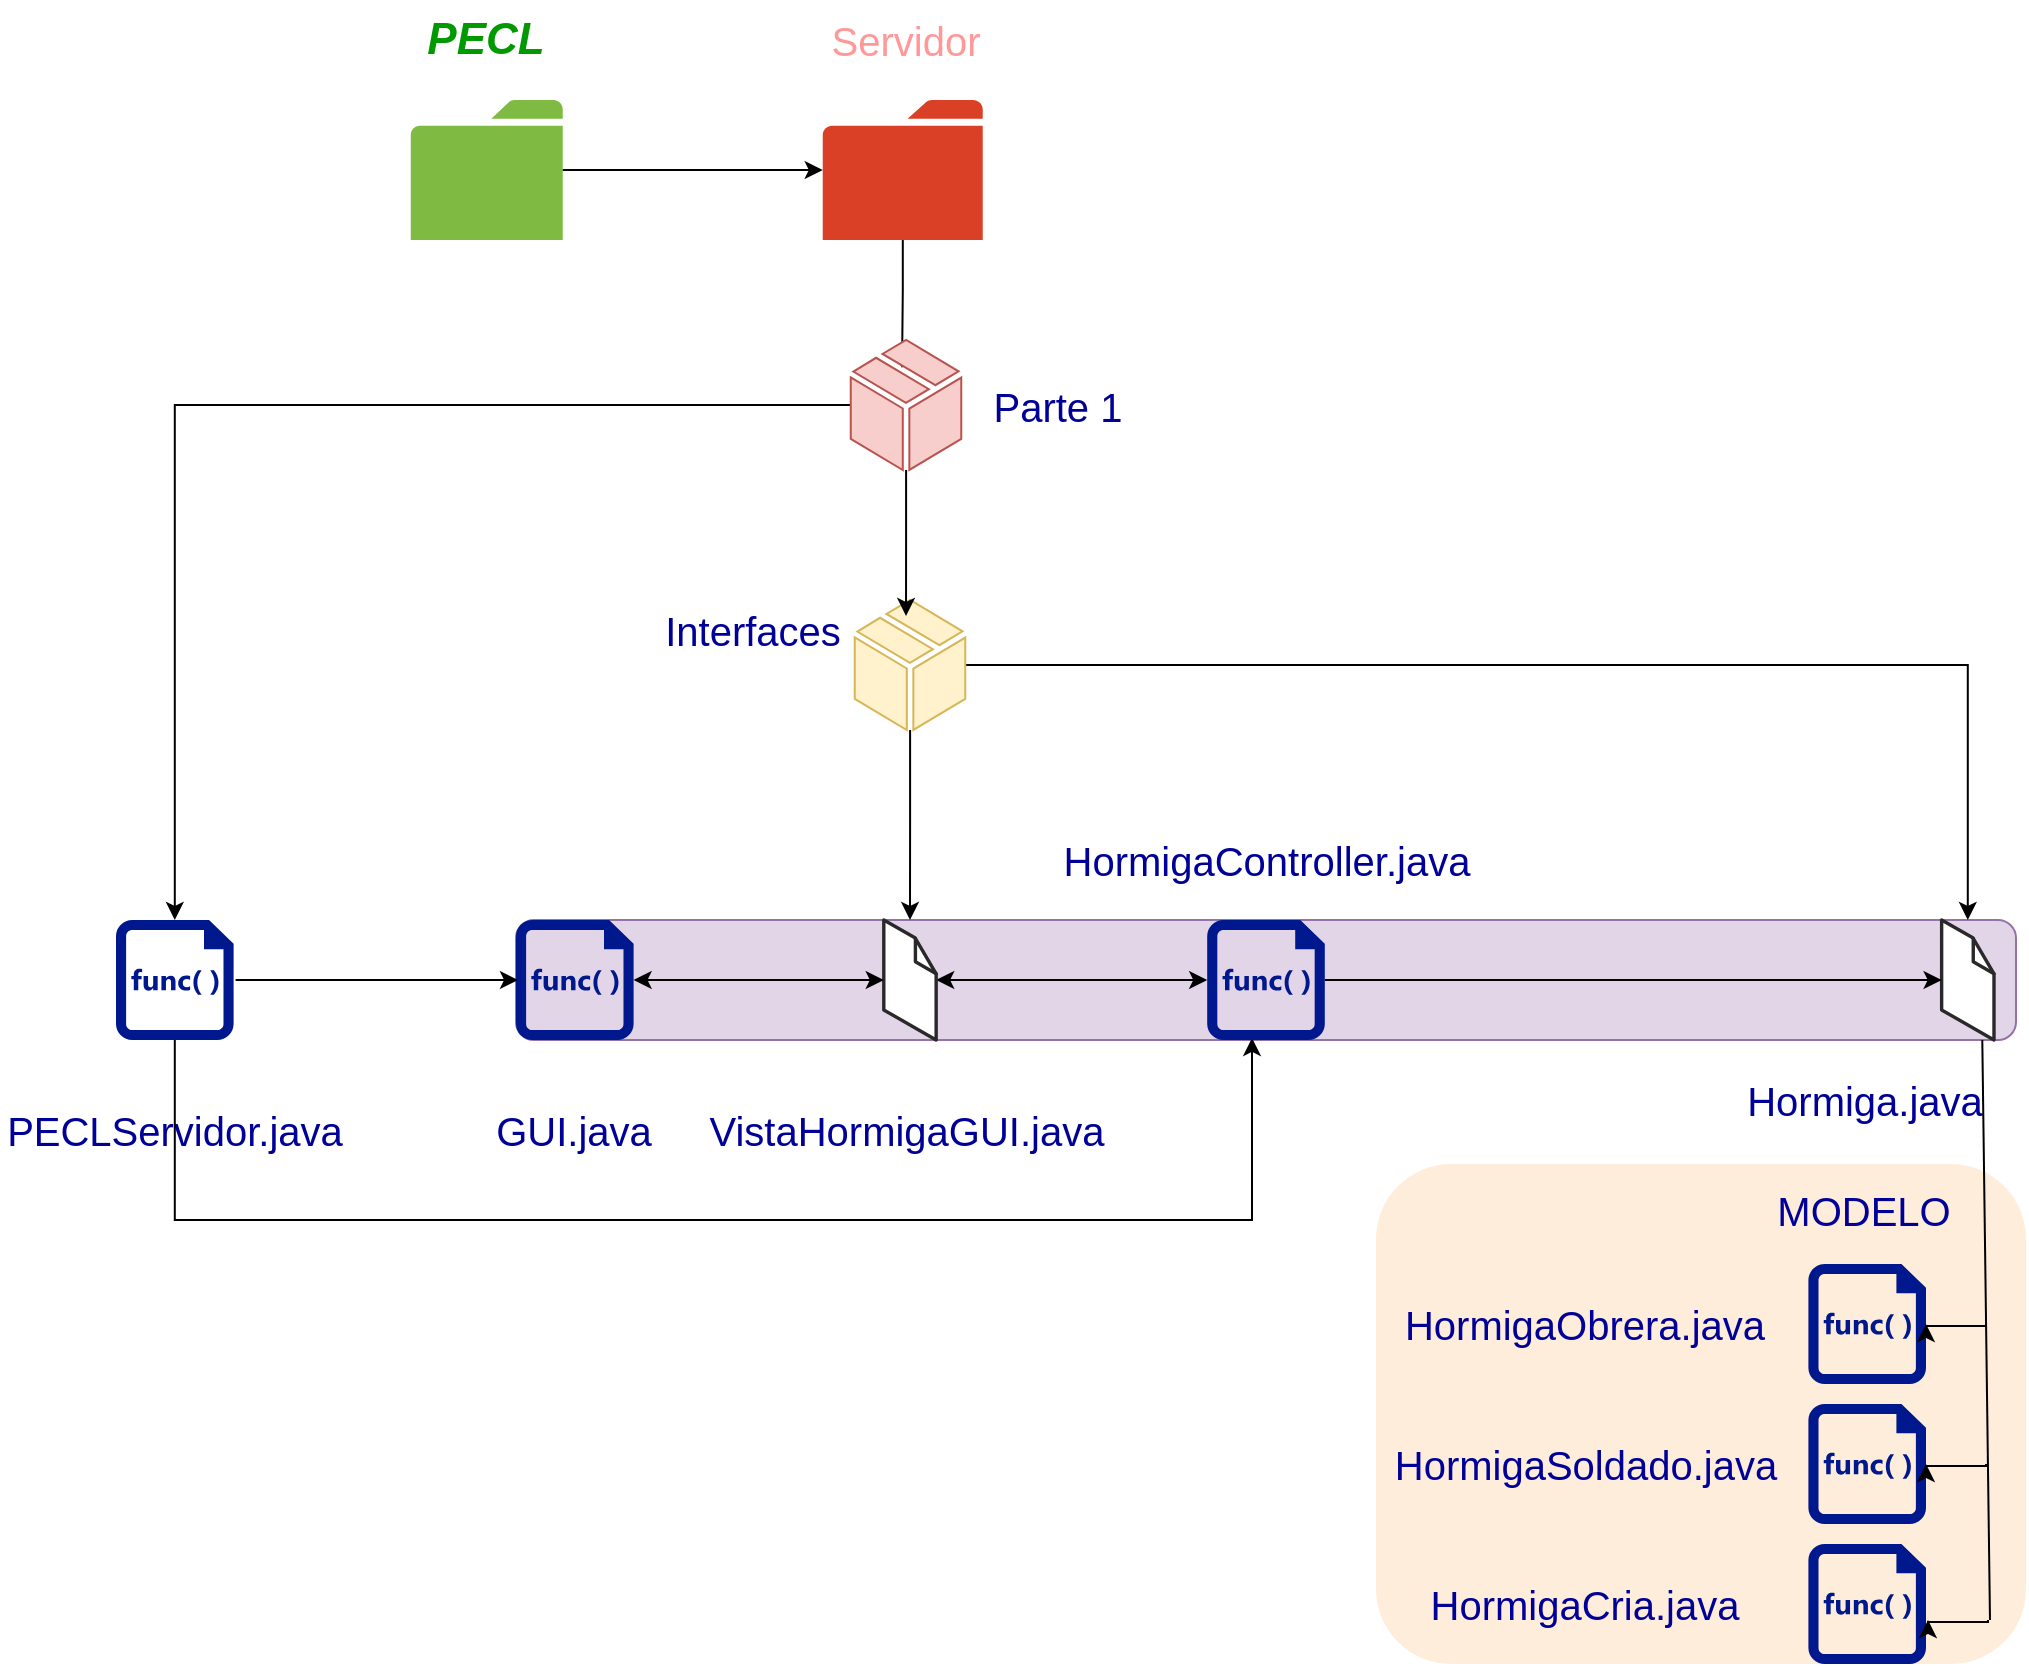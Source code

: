 <mxfile version="21.2.9" type="device">
  <diagram id="4078iwhWGoRj34AY_e26" name="Página-1">
    <mxGraphModel dx="1941" dy="727" grid="1" gridSize="10" guides="1" tooltips="1" connect="1" arrows="1" fold="1" page="1" pageScale="1" pageWidth="827" pageHeight="1169" math="0" shadow="0">
      <root>
        <mxCell id="0" />
        <mxCell id="1" parent="0" />
        <mxCell id="r-MxsmEUI5-oT3r44p7l-59" value="" style="rounded=1;whiteSpace=wrap;html=1;fontSize=20;strokeColor=none;fillColor=#ffe6cc;opacity=70;glass=0;shadow=0;" vertex="1" parent="1">
          <mxGeometry x="380" y="682" width="325" height="250" as="geometry" />
        </mxCell>
        <mxCell id="88983EZOAUHpk7LaGvqL-35" value="" style="rounded=1;whiteSpace=wrap;html=1;fontSize=20;strokeColor=#9673a6;fillColor=#e1d5e7;" parent="1" vertex="1">
          <mxGeometry x="-50" y="560" width="750" height="60" as="geometry" />
        </mxCell>
        <mxCell id="88983EZOAUHpk7LaGvqL-4" value="" style="sketch=0;pointerEvents=1;shadow=0;dashed=0;html=1;strokeColor=none;labelPosition=center;verticalLabelPosition=bottom;verticalAlign=top;outlineConnect=0;align=center;shape=mxgraph.office.concepts.folder;fillColor=#7FBA42;" parent="1" vertex="1">
          <mxGeometry x="-102.63" y="150" width="76" height="70" as="geometry" />
        </mxCell>
        <mxCell id="r-MxsmEUI5-oT3r44p7l-69" style="edgeStyle=orthogonalEdgeStyle;rounded=0;orthogonalLoop=1;jettySize=auto;html=1;entryX=0.464;entryY=0.215;entryDx=0;entryDy=0;entryPerimeter=0;" edge="1" parent="1" source="88983EZOAUHpk7LaGvqL-6" target="r-MxsmEUI5-oT3r44p7l-22">
          <mxGeometry relative="1" as="geometry" />
        </mxCell>
        <mxCell id="88983EZOAUHpk7LaGvqL-6" value="" style="sketch=0;pointerEvents=1;shadow=0;dashed=0;html=1;strokeColor=none;labelPosition=center;verticalLabelPosition=bottom;verticalAlign=top;outlineConnect=0;align=center;shape=mxgraph.office.concepts.folder;fillColor=#DA4026;" parent="1" vertex="1">
          <mxGeometry x="103.37" y="150" width="80" height="70" as="geometry" />
        </mxCell>
        <mxCell id="88983EZOAUHpk7LaGvqL-7" value="&lt;font size=&quot;1&quot; color=&quot;#009900&quot;&gt;&lt;b&gt;&lt;i style=&quot;font-size: 22px;&quot;&gt;PECL&lt;/i&gt;&lt;/b&gt;&lt;/font&gt;" style="text;html=1;strokeColor=none;fillColor=none;align=center;verticalAlign=middle;whiteSpace=wrap;rounded=0;" parent="1" vertex="1">
          <mxGeometry x="-134.63" y="100" width="140" height="40" as="geometry" />
        </mxCell>
        <mxCell id="88983EZOAUHpk7LaGvqL-8" value="" style="endArrow=classic;html=1;rounded=0;fontSize=20;fontColor=#009900;" parent="1" source="88983EZOAUHpk7LaGvqL-4" target="88983EZOAUHpk7LaGvqL-6" edge="1">
          <mxGeometry width="50" height="50" relative="1" as="geometry">
            <mxPoint x="297.37" y="410" as="sourcePoint" />
            <mxPoint x="347.37" y="360" as="targetPoint" />
          </mxGeometry>
        </mxCell>
        <mxCell id="88983EZOAUHpk7LaGvqL-11" value="&lt;font color=&quot;#ff9999&quot;&gt;Servidor&lt;/font&gt;" style="text;html=1;strokeColor=none;fillColor=none;align=center;verticalAlign=middle;whiteSpace=wrap;rounded=0;fontSize=20;fontColor=#009900;" parent="1" vertex="1">
          <mxGeometry x="80.01" y="100" width="130" height="40" as="geometry" />
        </mxCell>
        <mxCell id="r-MxsmEUI5-oT3r44p7l-14" style="edgeStyle=orthogonalEdgeStyle;rounded=0;orthogonalLoop=1;jettySize=auto;html=1;" edge="1" parent="1" source="r-MxsmEUI5-oT3r44p7l-9" target="88983EZOAUHpk7LaGvqL-26">
          <mxGeometry relative="1" as="geometry" />
        </mxCell>
        <mxCell id="r-MxsmEUI5-oT3r44p7l-79" style="edgeStyle=orthogonalEdgeStyle;rounded=0;orthogonalLoop=1;jettySize=auto;html=1;" edge="1" parent="1" source="r-MxsmEUI5-oT3r44p7l-9" target="r-MxsmEUI5-oT3r44p7l-44">
          <mxGeometry relative="1" as="geometry" />
        </mxCell>
        <mxCell id="r-MxsmEUI5-oT3r44p7l-9" value="" style="verticalLabelPosition=bottom;html=1;verticalAlign=top;align=center;strokeColor=#d6b656;fillColor=#fff2cc;shape=mxgraph.azure.cloud_service_package_file;aspect=fixed;" vertex="1" parent="1">
          <mxGeometry x="119.38" y="400" width="55.25" height="65" as="geometry" />
        </mxCell>
        <mxCell id="r-MxsmEUI5-oT3r44p7l-82" style="edgeStyle=orthogonalEdgeStyle;rounded=0;orthogonalLoop=1;jettySize=auto;html=1;entryX=0;entryY=0.5;entryDx=0;entryDy=0;entryPerimeter=0;startArrow=classic;startFill=1;" edge="1" parent="1" source="88983EZOAUHpk7LaGvqL-26" target="r-MxsmEUI5-oT3r44p7l-75">
          <mxGeometry relative="1" as="geometry" />
        </mxCell>
        <mxCell id="88983EZOAUHpk7LaGvqL-26" value="" style="verticalLabelPosition=bottom;html=1;verticalAlign=top;strokeWidth=1;align=center;outlineConnect=0;dashed=0;outlineConnect=0;shape=mxgraph.aws3d.file;aspect=fixed;strokeColor=#292929;" parent="1" vertex="1">
          <mxGeometry x="133.9" y="560" width="26.18" height="60" as="geometry" />
        </mxCell>
        <mxCell id="r-MxsmEUI5-oT3r44p7l-18" value="&lt;font color=&quot;#000099&quot;&gt;Interfaces&lt;/font&gt;" style="text;html=1;strokeColor=none;fillColor=none;align=center;verticalAlign=middle;whiteSpace=wrap;rounded=0;fontSize=20;fontColor=#009900;" vertex="1" parent="1">
          <mxGeometry x="22.08" y="400" width="93.29" height="30" as="geometry" />
        </mxCell>
        <mxCell id="r-MxsmEUI5-oT3r44p7l-21" value="&lt;font color=&quot;#000099&quot;&gt;Parte 1&lt;br&gt;&lt;/font&gt;" style="text;html=1;strokeColor=none;fillColor=none;align=center;verticalAlign=middle;whiteSpace=wrap;rounded=0;fontSize=20;fontColor=#009900;" vertex="1" parent="1">
          <mxGeometry x="176.37" y="282.5" width="90" height="40" as="geometry" />
        </mxCell>
        <mxCell id="r-MxsmEUI5-oT3r44p7l-70" style="edgeStyle=orthogonalEdgeStyle;rounded=0;orthogonalLoop=1;jettySize=auto;html=1;entryX=0.464;entryY=0.123;entryDx=0;entryDy=0;entryPerimeter=0;" edge="1" parent="1" source="r-MxsmEUI5-oT3r44p7l-22" target="r-MxsmEUI5-oT3r44p7l-9">
          <mxGeometry relative="1" as="geometry" />
        </mxCell>
        <mxCell id="r-MxsmEUI5-oT3r44p7l-73" style="edgeStyle=orthogonalEdgeStyle;rounded=0;orthogonalLoop=1;jettySize=auto;html=1;" edge="1" parent="1" source="r-MxsmEUI5-oT3r44p7l-22" target="r-MxsmEUI5-oT3r44p7l-71">
          <mxGeometry relative="1" as="geometry" />
        </mxCell>
        <mxCell id="r-MxsmEUI5-oT3r44p7l-22" value="" style="verticalLabelPosition=bottom;html=1;verticalAlign=top;align=center;strokeColor=#b85450;fillColor=#f8cecc;shape=mxgraph.azure.cloud_service_package_file;aspect=fixed;" vertex="1" parent="1">
          <mxGeometry x="117.38" y="270" width="55.25" height="65" as="geometry" />
        </mxCell>
        <mxCell id="r-MxsmEUI5-oT3r44p7l-25" value="&lt;font color=&quot;#000099&quot;&gt;PECLServidor.java&lt;/font&gt;" style="text;html=1;strokeColor=none;fillColor=none;align=center;verticalAlign=middle;whiteSpace=wrap;rounded=0;fontSize=20;fontColor=#009900;" vertex="1" parent="1">
          <mxGeometry x="-307.3" y="640" width="173.4" height="50" as="geometry" />
        </mxCell>
        <mxCell id="r-MxsmEUI5-oT3r44p7l-81" style="edgeStyle=orthogonalEdgeStyle;rounded=0;orthogonalLoop=1;jettySize=auto;html=1;startArrow=classic;startFill=1;" edge="1" parent="1" source="r-MxsmEUI5-oT3r44p7l-29" target="88983EZOAUHpk7LaGvqL-26">
          <mxGeometry relative="1" as="geometry" />
        </mxCell>
        <mxCell id="r-MxsmEUI5-oT3r44p7l-29" value="" style="sketch=0;aspect=fixed;pointerEvents=1;shadow=0;dashed=0;html=1;strokeColor=none;labelPosition=center;verticalLabelPosition=bottom;verticalAlign=top;align=center;fillColor=#00188D;shape=mxgraph.mscae.enterprise.code_file" vertex="1" parent="1">
          <mxGeometry x="-50" y="560" width="58.8" height="60" as="geometry" />
        </mxCell>
        <mxCell id="r-MxsmEUI5-oT3r44p7l-30" value="&lt;font color=&quot;#000099&quot;&gt;VistaHormigaGUI.java&lt;/font&gt;" style="text;html=1;strokeColor=none;fillColor=none;align=center;verticalAlign=middle;whiteSpace=wrap;rounded=0;fontSize=20;fontColor=#009900;" vertex="1" parent="1">
          <mxGeometry x="28.7" y="645" width="232.62" height="40" as="geometry" />
        </mxCell>
        <mxCell id="r-MxsmEUI5-oT3r44p7l-44" value="" style="verticalLabelPosition=bottom;html=1;verticalAlign=top;strokeWidth=1;align=center;outlineConnect=0;dashed=0;outlineConnect=0;shape=mxgraph.aws3d.file;aspect=fixed;strokeColor=#292929;" vertex="1" parent="1">
          <mxGeometry x="662.82" y="560" width="26.18" height="60" as="geometry" />
        </mxCell>
        <mxCell id="r-MxsmEUI5-oT3r44p7l-45" value="&lt;font color=&quot;#000099&quot;&gt;Hormiga.java&lt;/font&gt;" style="text;html=1;strokeColor=none;fillColor=none;align=center;verticalAlign=middle;whiteSpace=wrap;rounded=0;fontSize=20;fontColor=#009900;" vertex="1" parent="1">
          <mxGeometry x="565.0" y="630" width="118.68" height="40" as="geometry" />
        </mxCell>
        <mxCell id="r-MxsmEUI5-oT3r44p7l-48" value="&lt;font color=&quot;#000099&quot;&gt;GUI.java&lt;/font&gt;" style="text;html=1;align=center;verticalAlign=middle;whiteSpace=wrap;rounded=0;fontSize=20;" vertex="1" parent="1">
          <mxGeometry x="-65.6" y="645" width="90" height="40" as="geometry" />
        </mxCell>
        <mxCell id="r-MxsmEUI5-oT3r44p7l-49" value="" style="sketch=0;aspect=fixed;pointerEvents=1;shadow=0;dashed=0;html=1;strokeColor=none;labelPosition=center;verticalLabelPosition=bottom;verticalAlign=top;align=center;fillColor=#00188D;shape=mxgraph.mscae.enterprise.code_file" vertex="1" parent="1">
          <mxGeometry x="596.2" y="732" width="58.8" height="60" as="geometry" />
        </mxCell>
        <mxCell id="r-MxsmEUI5-oT3r44p7l-50" value="" style="sketch=0;aspect=fixed;pointerEvents=1;shadow=0;dashed=0;html=1;strokeColor=none;labelPosition=center;verticalLabelPosition=bottom;verticalAlign=top;align=center;fillColor=#00188D;shape=mxgraph.mscae.enterprise.code_file" vertex="1" parent="1">
          <mxGeometry x="596.2" y="802" width="58.8" height="60" as="geometry" />
        </mxCell>
        <mxCell id="r-MxsmEUI5-oT3r44p7l-51" value="" style="sketch=0;aspect=fixed;pointerEvents=1;shadow=0;dashed=0;html=1;strokeColor=none;labelPosition=center;verticalLabelPosition=bottom;verticalAlign=top;align=center;fillColor=#00188D;shape=mxgraph.mscae.enterprise.code_file" vertex="1" parent="1">
          <mxGeometry x="596.2" y="872" width="58.8" height="60" as="geometry" />
        </mxCell>
        <mxCell id="r-MxsmEUI5-oT3r44p7l-55" value="&lt;font color=&quot;#000099&quot;&gt;HormigaObrera.java&lt;/font&gt;" style="text;html=1;strokeColor=none;fillColor=none;align=center;verticalAlign=middle;whiteSpace=wrap;rounded=0;fontSize=20;fontColor=#009900;" vertex="1" parent="1">
          <mxGeometry x="425" y="742" width="118.68" height="40" as="geometry" />
        </mxCell>
        <mxCell id="r-MxsmEUI5-oT3r44p7l-56" value="&lt;font color=&quot;#000099&quot;&gt;HormigaSoldado.java&lt;/font&gt;" style="text;html=1;strokeColor=none;fillColor=none;align=center;verticalAlign=middle;whiteSpace=wrap;rounded=0;fontSize=20;fontColor=#009900;" vertex="1" parent="1">
          <mxGeometry x="385.5" y="812" width="197.68" height="40" as="geometry" />
        </mxCell>
        <mxCell id="r-MxsmEUI5-oT3r44p7l-57" value="&lt;font color=&quot;#000099&quot;&gt;HormigaCria.java&lt;/font&gt;" style="text;html=1;strokeColor=none;fillColor=none;align=center;verticalAlign=middle;whiteSpace=wrap;rounded=0;fontSize=20;fontColor=#009900;" vertex="1" parent="1">
          <mxGeometry x="425" y="882" width="118.68" height="40" as="geometry" />
        </mxCell>
        <mxCell id="r-MxsmEUI5-oT3r44p7l-61" value="&lt;font color=&quot;#000099&quot;&gt;MODELO&lt;/font&gt;" style="text;html=1;strokeColor=none;fillColor=none;align=center;verticalAlign=middle;whiteSpace=wrap;rounded=0;fontSize=20;fontColor=#009900;" vertex="1" parent="1">
          <mxGeometry x="563.68" y="685" width="120" height="40" as="geometry" />
        </mxCell>
        <mxCell id="r-MxsmEUI5-oT3r44p7l-64" value="" style="endArrow=none;html=1;rounded=0;entryX=0.985;entryY=1.1;entryDx=0;entryDy=0;entryPerimeter=0;" edge="1" parent="1">
          <mxGeometry width="50" height="50" relative="1" as="geometry">
            <mxPoint x="687" y="910" as="sourcePoint" />
            <mxPoint x="683.15" y="620" as="targetPoint" />
          </mxGeometry>
        </mxCell>
        <mxCell id="r-MxsmEUI5-oT3r44p7l-65" style="edgeStyle=orthogonalEdgeStyle;rounded=0;orthogonalLoop=1;jettySize=auto;html=1;entryX=1;entryY=0.5;entryDx=0;entryDy=0;entryPerimeter=0;" edge="1" parent="1" target="r-MxsmEUI5-oT3r44p7l-49">
          <mxGeometry relative="1" as="geometry">
            <mxPoint x="685" y="762" as="sourcePoint" />
            <mxPoint x="665" y="762" as="targetPoint" />
            <Array as="points">
              <mxPoint x="685" y="763" />
            </Array>
          </mxGeometry>
        </mxCell>
        <mxCell id="r-MxsmEUI5-oT3r44p7l-66" style="edgeStyle=orthogonalEdgeStyle;rounded=0;orthogonalLoop=1;jettySize=auto;html=1;entryX=1;entryY=0.5;entryDx=0;entryDy=0;entryPerimeter=0;" edge="1" parent="1">
          <mxGeometry relative="1" as="geometry">
            <mxPoint x="685" y="832" as="sourcePoint" />
            <mxPoint x="655" y="832" as="targetPoint" />
            <Array as="points">
              <mxPoint x="685" y="833" />
            </Array>
          </mxGeometry>
        </mxCell>
        <mxCell id="r-MxsmEUI5-oT3r44p7l-67" style="edgeStyle=orthogonalEdgeStyle;rounded=0;orthogonalLoop=1;jettySize=auto;html=1;entryX=1;entryY=0.5;entryDx=0;entryDy=0;entryPerimeter=0;" edge="1" parent="1">
          <mxGeometry relative="1" as="geometry">
            <mxPoint x="686" y="910" as="sourcePoint" />
            <mxPoint x="656" y="910" as="targetPoint" />
            <Array as="points">
              <mxPoint x="686" y="911" />
            </Array>
          </mxGeometry>
        </mxCell>
        <mxCell id="r-MxsmEUI5-oT3r44p7l-72" style="edgeStyle=orthogonalEdgeStyle;rounded=0;orthogonalLoop=1;jettySize=auto;html=1;" edge="1" parent="1">
          <mxGeometry relative="1" as="geometry">
            <mxPoint x="-190.2" y="590" as="sourcePoint" />
            <mxPoint x="-49" y="590" as="targetPoint" />
          </mxGeometry>
        </mxCell>
        <mxCell id="r-MxsmEUI5-oT3r44p7l-80" style="edgeStyle=orthogonalEdgeStyle;rounded=0;orthogonalLoop=1;jettySize=auto;html=1;entryX=0.381;entryY=0.983;entryDx=0;entryDy=0;entryPerimeter=0;" edge="1" parent="1" source="r-MxsmEUI5-oT3r44p7l-71" target="r-MxsmEUI5-oT3r44p7l-75">
          <mxGeometry relative="1" as="geometry">
            <mxPoint x="320" y="710" as="targetPoint" />
            <Array as="points">
              <mxPoint x="-221" y="710" />
              <mxPoint x="318" y="710" />
            </Array>
          </mxGeometry>
        </mxCell>
        <mxCell id="r-MxsmEUI5-oT3r44p7l-71" value="" style="sketch=0;aspect=fixed;pointerEvents=1;shadow=0;dashed=0;html=1;strokeColor=none;labelPosition=center;verticalLabelPosition=bottom;verticalAlign=top;align=center;fillColor=#00188D;shape=mxgraph.mscae.enterprise.code_file" vertex="1" parent="1">
          <mxGeometry x="-250" y="560" width="58.8" height="60" as="geometry" />
        </mxCell>
        <mxCell id="r-MxsmEUI5-oT3r44p7l-85" style="edgeStyle=orthogonalEdgeStyle;rounded=0;orthogonalLoop=1;jettySize=auto;html=1;" edge="1" parent="1" source="r-MxsmEUI5-oT3r44p7l-75" target="r-MxsmEUI5-oT3r44p7l-44">
          <mxGeometry relative="1" as="geometry" />
        </mxCell>
        <mxCell id="r-MxsmEUI5-oT3r44p7l-75" value="" style="sketch=0;aspect=fixed;pointerEvents=1;shadow=0;dashed=0;html=1;strokeColor=none;labelPosition=center;verticalLabelPosition=bottom;verticalAlign=top;align=center;fillColor=#00188D;shape=mxgraph.mscae.enterprise.code_file" vertex="1" parent="1">
          <mxGeometry x="295.6" y="560" width="58.8" height="60" as="geometry" />
        </mxCell>
        <mxCell id="r-MxsmEUI5-oT3r44p7l-86" value="&lt;font color=&quot;#000099&quot;&gt;HormigaController.java&lt;/font&gt;" style="text;html=1;strokeColor=none;fillColor=none;align=center;verticalAlign=middle;whiteSpace=wrap;rounded=0;fontSize=20;fontColor=#009900;" vertex="1" parent="1">
          <mxGeometry x="208.69" y="510" width="232.62" height="40" as="geometry" />
        </mxCell>
      </root>
    </mxGraphModel>
  </diagram>
</mxfile>
